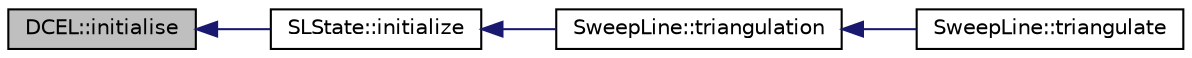 digraph "DCEL::initialise"
{
  edge [fontname="Helvetica",fontsize="10",labelfontname="Helvetica",labelfontsize="10"];
  node [fontname="Helvetica",fontsize="10",shape=record];
  rankdir="LR";
  Node24 [label="DCEL::initialise",height=0.2,width=0.4,color="black", fillcolor="grey75", style="filled", fontcolor="black"];
  Node24 -> Node25 [dir="back",color="midnightblue",fontsize="10",style="solid",fontname="Helvetica"];
  Node25 [label="SLState::initialize",height=0.2,width=0.4,color="black", fillcolor="white", style="filled",URL="$dc/d5f/class_s_l_state.html#a796d5604b35a3fd6bfde3fc0ed3de258"];
  Node25 -> Node26 [dir="back",color="midnightblue",fontsize="10",style="solid",fontname="Helvetica"];
  Node26 [label="SweepLine::triangulation",height=0.2,width=0.4,color="black", fillcolor="white", style="filled",URL="$df/d5a/class_sweep_line.html#ab2def9edd00a0ac96fda1479af3df0ac"];
  Node26 -> Node27 [dir="back",color="midnightblue",fontsize="10",style="solid",fontname="Helvetica"];
  Node27 [label="SweepLine::triangulate",height=0.2,width=0.4,color="black", fillcolor="white", style="filled",URL="$df/d5a/class_sweep_line.html#a71ee8fe060983f33f65450bc0eff61ea"];
}

